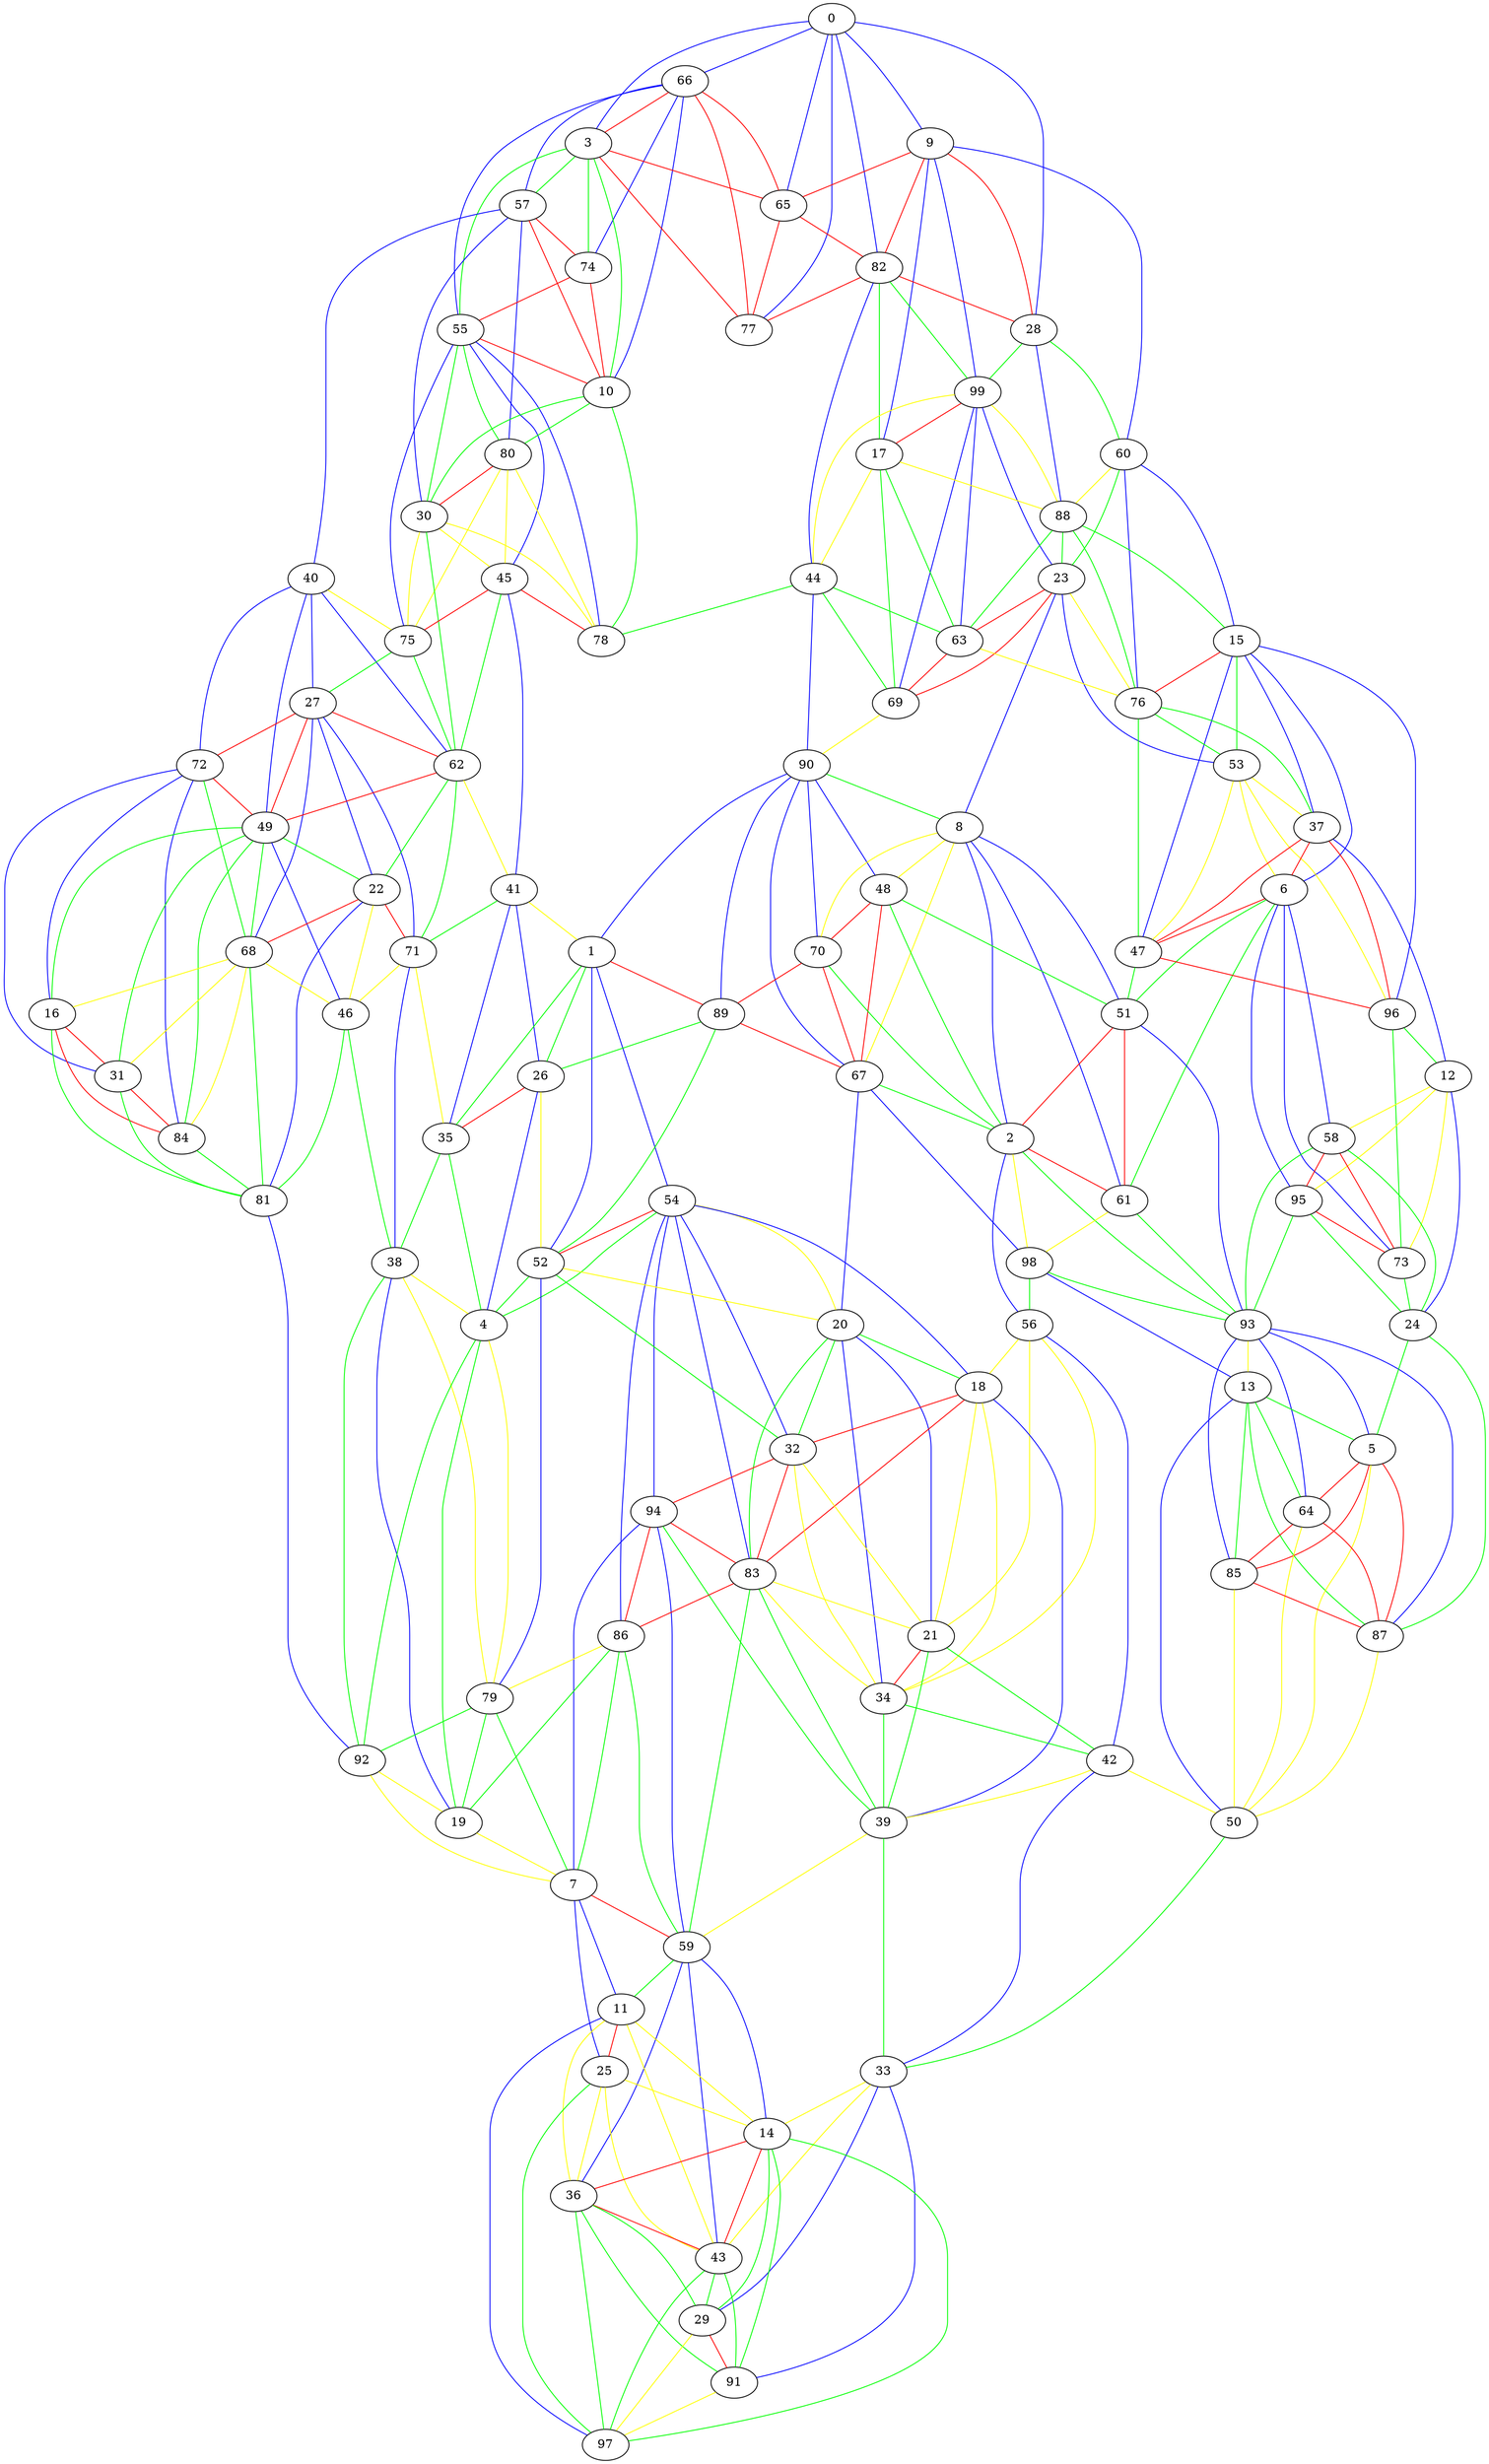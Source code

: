 digraph G100 {
"0" -> "66" [ color="blue", dir=none ]
"0" -> "77" [ color="blue", dir=none ]
"0" -> "3" [ color="blue", dir=none ]
"0" -> "9" [ color="blue", dir=none ]
"0" -> "65" [ color="blue", dir=none ]
"0" -> "82" [ color="blue", dir=none ]
"0" -> "28" [ color="blue", dir=none ]
"66" -> "3" [ color="red", dir=none ]
"66" -> "57" [ color="blue", dir=none ]
"66" -> "65" [ color="red", dir=none ]
"66" -> "77" [ color="red", dir=none ]
"66" -> "74" [ color="blue", dir=none ]
"66" -> "55" [ color="blue", dir=none ]
"66" -> "10" [ color="blue", dir=none ]
"3" -> "77" [ color="red", dir=none ]
"3" -> "57" [ color="green", dir=none ]
"3" -> "55" [ color="green", dir=none ]
"3" -> "74" [ color="green", dir=none ]
"3" -> "10" [ color="green", dir=none ]
"3" -> "65" [ color="red", dir=none ]
"9" -> "99" [ color="blue", dir=none ]
"9" -> "28" [ color="red", dir=none ]
"9" -> "60" [ color="blue", dir=none ]
"9" -> "82" [ color="red", dir=none ]
"9" -> "17" [ color="blue", dir=none ]
"9" -> "65" [ color="red", dir=none ]
"65" -> "82" [ color="red", dir=none ]
"65" -> "77" [ color="red", dir=none ]
"82" -> "17" [ color="green", dir=none ]
"82" -> "28" [ color="red", dir=none ]
"82" -> "44" [ color="blue", dir=none ]
"82" -> "77" [ color="red", dir=none ]
"82" -> "99" [ color="green", dir=none ]
"28" -> "88" [ color="blue", dir=none ]
"28" -> "99" [ color="green", dir=none ]
"28" -> "60" [ color="green", dir=none ]
"57" -> "10" [ color="red", dir=none ]
"57" -> "40" [ color="blue", dir=none ]
"57" -> "74" [ color="red", dir=none ]
"57" -> "80" [ color="blue", dir=none ]
"57" -> "30" [ color="blue", dir=none ]
"74" -> "10" [ color="red", dir=none ]
"74" -> "55" [ color="red", dir=none ]
"55" -> "10" [ color="red", dir=none ]
"55" -> "30" [ color="green", dir=none ]
"55" -> "45" [ color="blue", dir=none ]
"55" -> "78" [ color="blue", dir=none ]
"55" -> "80" [ color="green", dir=none ]
"55" -> "75" [ color="blue", dir=none ]
"10" -> "30" [ color="green", dir=none ]
"10" -> "80" [ color="green", dir=none ]
"10" -> "78" [ color="green", dir=none ]
"99" -> "17" [ color="red", dir=none ]
"99" -> "23" [ color="blue", dir=none ]
"99" -> "44" [ color="yellow", dir=none ]
"99" -> "63" [ color="blue", dir=none ]
"99" -> "69" [ color="blue", dir=none ]
"99" -> "88" [ color="yellow", dir=none ]
"60" -> "23" [ color="green", dir=none ]
"60" -> "88" [ color="yellow", dir=none ]
"60" -> "15" [ color="blue", dir=none ]
"60" -> "76" [ color="blue", dir=none ]
"17" -> "88" [ color="yellow", dir=none ]
"17" -> "69" [ color="green", dir=none ]
"17" -> "63" [ color="green", dir=none ]
"17" -> "44" [ color="yellow", dir=none ]
"44" -> "90" [ color="blue", dir=none ]
"44" -> "69" [ color="green", dir=none ]
"44" -> "63" [ color="green", dir=none ]
"44" -> "78" [ color="green", dir=none ]
"88" -> "15" [ color="green", dir=none ]
"88" -> "23" [ color="green", dir=none ]
"88" -> "63" [ color="green", dir=none ]
"88" -> "76" [ color="green", dir=none ]
"40" -> "27" [ color="blue", dir=none ]
"40" -> "62" [ color="blue", dir=none ]
"40" -> "72" [ color="blue", dir=none ]
"40" -> "75" [ color="yellow", dir=none ]
"40" -> "49" [ color="blue", dir=none ]
"80" -> "30" [ color="red", dir=none ]
"80" -> "45" [ color="yellow", dir=none ]
"80" -> "75" [ color="yellow", dir=none ]
"80" -> "78" [ color="yellow", dir=none ]
"30" -> "75" [ color="yellow", dir=none ]
"30" -> "78" [ color="yellow", dir=none ]
"30" -> "45" [ color="yellow", dir=none ]
"30" -> "62" [ color="green", dir=none ]
"45" -> "41" [ color="blue", dir=none ]
"45" -> "78" [ color="red", dir=none ]
"45" -> "62" [ color="green", dir=none ]
"45" -> "75" [ color="red", dir=none ]
"75" -> "27" [ color="green", dir=none ]
"75" -> "62" [ color="green", dir=none ]
"23" -> "63" [ color="red", dir=none ]
"23" -> "53" [ color="blue", dir=none ]
"23" -> "76" [ color="yellow", dir=none ]
"23" -> "8" [ color="blue", dir=none ]
"23" -> "69" [ color="red", dir=none ]
"63" -> "69" [ color="red", dir=none ]
"63" -> "76" [ color="yellow", dir=none ]
"69" -> "90" [ color="yellow", dir=none ]
"15" -> "37" [ color="blue", dir=none ]
"15" -> "76" [ color="red", dir=none ]
"15" -> "53" [ color="green", dir=none ]
"15" -> "6" [ color="blue", dir=none ]
"15" -> "47" [ color="blue", dir=none ]
"15" -> "96" [ color="blue", dir=none ]
"76" -> "37" [ color="green", dir=none ]
"76" -> "47" [ color="green", dir=none ]
"76" -> "53" [ color="green", dir=none ]
"90" -> "1" [ color="blue", dir=none ]
"90" -> "8" [ color="green", dir=none ]
"90" -> "48" [ color="blue", dir=none ]
"90" -> "70" [ color="blue", dir=none ]
"90" -> "89" [ color="blue", dir=none ]
"90" -> "67" [ color="blue", dir=none ]
"27" -> "22" [ color="blue", dir=none ]
"27" -> "49" [ color="red", dir=none ]
"27" -> "62" [ color="red", dir=none ]
"27" -> "68" [ color="blue", dir=none ]
"27" -> "71" [ color="blue", dir=none ]
"27" -> "72" [ color="red", dir=none ]
"62" -> "22" [ color="green", dir=none ]
"62" -> "41" [ color="yellow", dir=none ]
"62" -> "49" [ color="red", dir=none ]
"62" -> "71" [ color="green", dir=none ]
"72" -> "16" [ color="blue", dir=none ]
"72" -> "31" [ color="blue", dir=none ]
"72" -> "49" [ color="red", dir=none ]
"72" -> "68" [ color="green", dir=none ]
"72" -> "84" [ color="blue", dir=none ]
"49" -> "16" [ color="green", dir=none ]
"49" -> "22" [ color="green", dir=none ]
"49" -> "31" [ color="green", dir=none ]
"49" -> "46" [ color="blue", dir=none ]
"49" -> "68" [ color="green", dir=none ]
"49" -> "84" [ color="green", dir=none ]
"41" -> "26" [ color="blue", dir=none ]
"41" -> "35" [ color="blue", dir=none ]
"41" -> "71" [ color="green", dir=none ]
"41" -> "1" [ color="yellow", dir=none ]
"53" -> "6" [ color="yellow", dir=none ]
"53" -> "37" [ color="yellow", dir=none ]
"53" -> "47" [ color="yellow", dir=none ]
"53" -> "96" [ color="yellow", dir=none ]
"8" -> "51" [ color="blue", dir=none ]
"8" -> "2" [ color="blue", dir=none ]
"8" -> "67" [ color="yellow", dir=none ]
"8" -> "70" [ color="yellow", dir=none ]
"8" -> "48" [ color="yellow", dir=none ]
"8" -> "61" [ color="blue", dir=none ]
"37" -> "12" [ color="blue", dir=none ]
"37" -> "96" [ color="red", dir=none ]
"37" -> "47" [ color="red", dir=none ]
"37" -> "6" [ color="red", dir=none ]
"6" -> "47" [ color="red", dir=none ]
"6" -> "61" [ color="green", dir=none ]
"6" -> "51" [ color="green", dir=none ]
"6" -> "58" [ color="blue", dir=none ]
"6" -> "95" [ color="blue", dir=none ]
"6" -> "73" [ color="blue", dir=none ]
"47" -> "51" [ color="green", dir=none ]
"47" -> "96" [ color="red", dir=none ]
"96" -> "12" [ color="green", dir=none ]
"96" -> "73" [ color="green", dir=none ]
"1" -> "26" [ color="green", dir=none ]
"1" -> "35" [ color="green", dir=none ]
"1" -> "89" [ color="red", dir=none ]
"1" -> "54" [ color="blue", dir=none ]
"1" -> "52" [ color="blue", dir=none ]
"48" -> "67" [ color="red", dir=none ]
"48" -> "2" [ color="green", dir=none ]
"48" -> "70" [ color="red", dir=none ]
"48" -> "51" [ color="green", dir=none ]
"70" -> "67" [ color="red", dir=none ]
"70" -> "2" [ color="green", dir=none ]
"70" -> "89" [ color="red", dir=none ]
"89" -> "26" [ color="green", dir=none ]
"89" -> "52" [ color="green", dir=none ]
"89" -> "67" [ color="red", dir=none ]
"67" -> "2" [ color="green", dir=none ]
"67" -> "20" [ color="blue", dir=none ]
"67" -> "98" [ color="blue", dir=none ]
"22" -> "68" [ color="red", dir=none ]
"22" -> "71" [ color="red", dir=none ]
"22" -> "46" [ color="yellow", dir=none ]
"22" -> "81" [ color="blue", dir=none ]
"68" -> "16" [ color="yellow", dir=none ]
"68" -> "31" [ color="yellow", dir=none ]
"68" -> "46" [ color="yellow", dir=none ]
"68" -> "81" [ color="green", dir=none ]
"68" -> "84" [ color="yellow", dir=none ]
"71" -> "35" [ color="yellow", dir=none ]
"71" -> "38" [ color="blue", dir=none ]
"71" -> "46" [ color="yellow", dir=none ]
"16" -> "84" [ color="red", dir=none ]
"16" -> "81" [ color="green", dir=none ]
"16" -> "31" [ color="red", dir=none ]
"31" -> "84" [ color="red", dir=none ]
"31" -> "81" [ color="green", dir=none ]
"84" -> "81" [ color="green", dir=none ]
"46" -> "38" [ color="green", dir=none ]
"46" -> "81" [ color="green", dir=none ]
"26" -> "35" [ color="red", dir=none ]
"26" -> "4" [ color="blue", dir=none ]
"26" -> "52" [ color="yellow", dir=none ]
"35" -> "4" [ color="green", dir=none ]
"35" -> "38" [ color="green", dir=none ]
"51" -> "2" [ color="red", dir=none ]
"51" -> "61" [ color="red", dir=none ]
"51" -> "93" [ color="blue", dir=none ]
"2" -> "98" [ color="yellow", dir=none ]
"2" -> "61" [ color="red", dir=none ]
"2" -> "56" [ color="blue", dir=none ]
"2" -> "93" [ color="green", dir=none ]
"61" -> "93" [ color="green", dir=none ]
"61" -> "98" [ color="yellow", dir=none ]
"12" -> "24" [ color="blue", dir=none ]
"12" -> "95" [ color="yellow", dir=none ]
"12" -> "58" [ color="yellow", dir=none ]
"12" -> "73" [ color="yellow", dir=none ]
"58" -> "24" [ color="green", dir=none ]
"58" -> "95" [ color="red", dir=none ]
"58" -> "93" [ color="green", dir=none ]
"58" -> "73" [ color="red", dir=none ]
"95" -> "24" [ color="green", dir=none ]
"95" -> "73" [ color="red", dir=none ]
"95" -> "93" [ color="green", dir=none ]
"73" -> "24" [ color="green", dir=none ]
"54" -> "4" [ color="green", dir=none ]
"54" -> "18" [ color="blue", dir=none ]
"54" -> "20" [ color="yellow", dir=none ]
"54" -> "32" [ color="blue", dir=none ]
"54" -> "52" [ color="red", dir=none ]
"54" -> "94" [ color="blue", dir=none ]
"54" -> "83" [ color="blue", dir=none ]
"54" -> "86" [ color="blue", dir=none ]
"52" -> "4" [ color="green", dir=none ]
"52" -> "32" [ color="green", dir=none ]
"52" -> "20" [ color="yellow", dir=none ]
"52" -> "79" [ color="blue", dir=none ]
"20" -> "18" [ color="green", dir=none ]
"20" -> "21" [ color="blue", dir=none ]
"20" -> "83" [ color="green", dir=none ]
"20" -> "34" [ color="blue", dir=none ]
"20" -> "32" [ color="green", dir=none ]
"98" -> "56" [ color="green", dir=none ]
"98" -> "93" [ color="green", dir=none ]
"98" -> "13" [ color="blue", dir=none ]
"81" -> "92" [ color="blue", dir=none ]
"38" -> "4" [ color="yellow", dir=none ]
"38" -> "19" [ color="blue", dir=none ]
"38" -> "79" [ color="yellow", dir=none ]
"38" -> "92" [ color="green", dir=none ]
"4" -> "19" [ color="green", dir=none ]
"4" -> "79" [ color="yellow", dir=none ]
"4" -> "92" [ color="green", dir=none ]
"93" -> "5" [ color="blue", dir=none ]
"93" -> "13" [ color="yellow", dir=none ]
"93" -> "64" [ color="blue", dir=none ]
"93" -> "85" [ color="blue", dir=none ]
"93" -> "87" [ color="blue", dir=none ]
"56" -> "42" [ color="blue", dir=none ]
"56" -> "18" [ color="yellow", dir=none ]
"56" -> "21" [ color="yellow", dir=none ]
"56" -> "34" [ color="yellow", dir=none ]
"24" -> "87" [ color="green", dir=none ]
"24" -> "5" [ color="green", dir=none ]
"18" -> "83" [ color="red", dir=none ]
"18" -> "34" [ color="yellow", dir=none ]
"18" -> "32" [ color="red", dir=none ]
"18" -> "21" [ color="yellow", dir=none ]
"18" -> "39" [ color="blue", dir=none ]
"32" -> "21" [ color="yellow", dir=none ]
"32" -> "94" [ color="red", dir=none ]
"32" -> "83" [ color="red", dir=none ]
"32" -> "34" [ color="yellow", dir=none ]
"94" -> "7" [ color="blue", dir=none ]
"94" -> "39" [ color="green", dir=none ]
"94" -> "59" [ color="blue", dir=none ]
"94" -> "83" [ color="red", dir=none ]
"94" -> "86" [ color="red", dir=none ]
"83" -> "21" [ color="yellow", dir=none ]
"83" -> "34" [ color="yellow", dir=none ]
"83" -> "39" [ color="green", dir=none ]
"83" -> "59" [ color="green", dir=none ]
"83" -> "86" [ color="red", dir=none ]
"86" -> "7" [ color="green", dir=none ]
"86" -> "19" [ color="green", dir=none ]
"86" -> "59" [ color="green", dir=none ]
"86" -> "79" [ color="yellow", dir=none ]
"79" -> "7" [ color="green", dir=none ]
"79" -> "19" [ color="green", dir=none ]
"79" -> "92" [ color="green", dir=none ]
"21" -> "34" [ color="red", dir=none ]
"21" -> "39" [ color="green", dir=none ]
"21" -> "42" [ color="green", dir=none ]
"34" -> "39" [ color="green", dir=none ]
"34" -> "42" [ color="green", dir=none ]
"13" -> "5" [ color="green", dir=none ]
"13" -> "85" [ color="green", dir=none ]
"13" -> "87" [ color="green", dir=none ]
"13" -> "50" [ color="blue", dir=none ]
"13" -> "64" [ color="green", dir=none ]
"92" -> "19" [ color="yellow", dir=none ]
"92" -> "7" [ color="yellow", dir=none ]
"19" -> "7" [ color="yellow", dir=none ]
"5" -> "64" [ color="red", dir=none ]
"5" -> "87" [ color="red", dir=none ]
"5" -> "85" [ color="red", dir=none ]
"5" -> "50" [ color="yellow", dir=none ]
"64" -> "50" [ color="yellow", dir=none ]
"64" -> "85" [ color="red", dir=none ]
"64" -> "87" [ color="red", dir=none ]
"85" -> "50" [ color="yellow", dir=none ]
"85" -> "87" [ color="red", dir=none ]
"87" -> "50" [ color="yellow", dir=none ]
"42" -> "33" [ color="blue", dir=none ]
"42" -> "50" [ color="yellow", dir=none ]
"42" -> "39" [ color="yellow", dir=none ]
"39" -> "33" [ color="green", dir=none ]
"39" -> "59" [ color="yellow", dir=none ]
"7" -> "11" [ color="blue", dir=none ]
"7" -> "59" [ color="red", dir=none ]
"7" -> "25" [ color="blue", dir=none ]
"59" -> "11" [ color="green", dir=none ]
"59" -> "14" [ color="blue", dir=none ]
"59" -> "36" [ color="blue", dir=none ]
"59" -> "43" [ color="blue", dir=none ]
"50" -> "33" [ color="green", dir=none ]
"33" -> "14" [ color="yellow", dir=none ]
"33" -> "29" [ color="blue", dir=none ]
"33" -> "43" [ color="yellow", dir=none ]
"33" -> "91" [ color="blue", dir=none ]
"11" -> "36" [ color="yellow", dir=none ]
"11" -> "43" [ color="yellow", dir=none ]
"11" -> "25" [ color="red", dir=none ]
"11" -> "14" [ color="yellow", dir=none ]
"11" -> "97" [ color="blue", dir=none ]
"25" -> "43" [ color="yellow", dir=none ]
"25" -> "36" [ color="yellow", dir=none ]
"25" -> "97" [ color="green", dir=none ]
"25" -> "14" [ color="yellow", dir=none ]
"14" -> "43" [ color="red", dir=none ]
"14" -> "36" [ color="red", dir=none ]
"14" -> "29" [ color="green", dir=none ]
"14" -> "91" [ color="green", dir=none ]
"14" -> "97" [ color="green", dir=none ]
"36" -> "29" [ color="green", dir=none ]
"36" -> "97" [ color="green", dir=none ]
"36" -> "43" [ color="red", dir=none ]
"36" -> "91" [ color="green", dir=none ]
"43" -> "29" [ color="green", dir=none ]
"43" -> "91" [ color="green", dir=none ]
"43" -> "97" [ color="green", dir=none ]
"29" -> "97" [ color="yellow", dir=none ]
"29" -> "91" [ color="red", dir=none ]
"91" -> "97" [ color="yellow", dir=none ]
}
